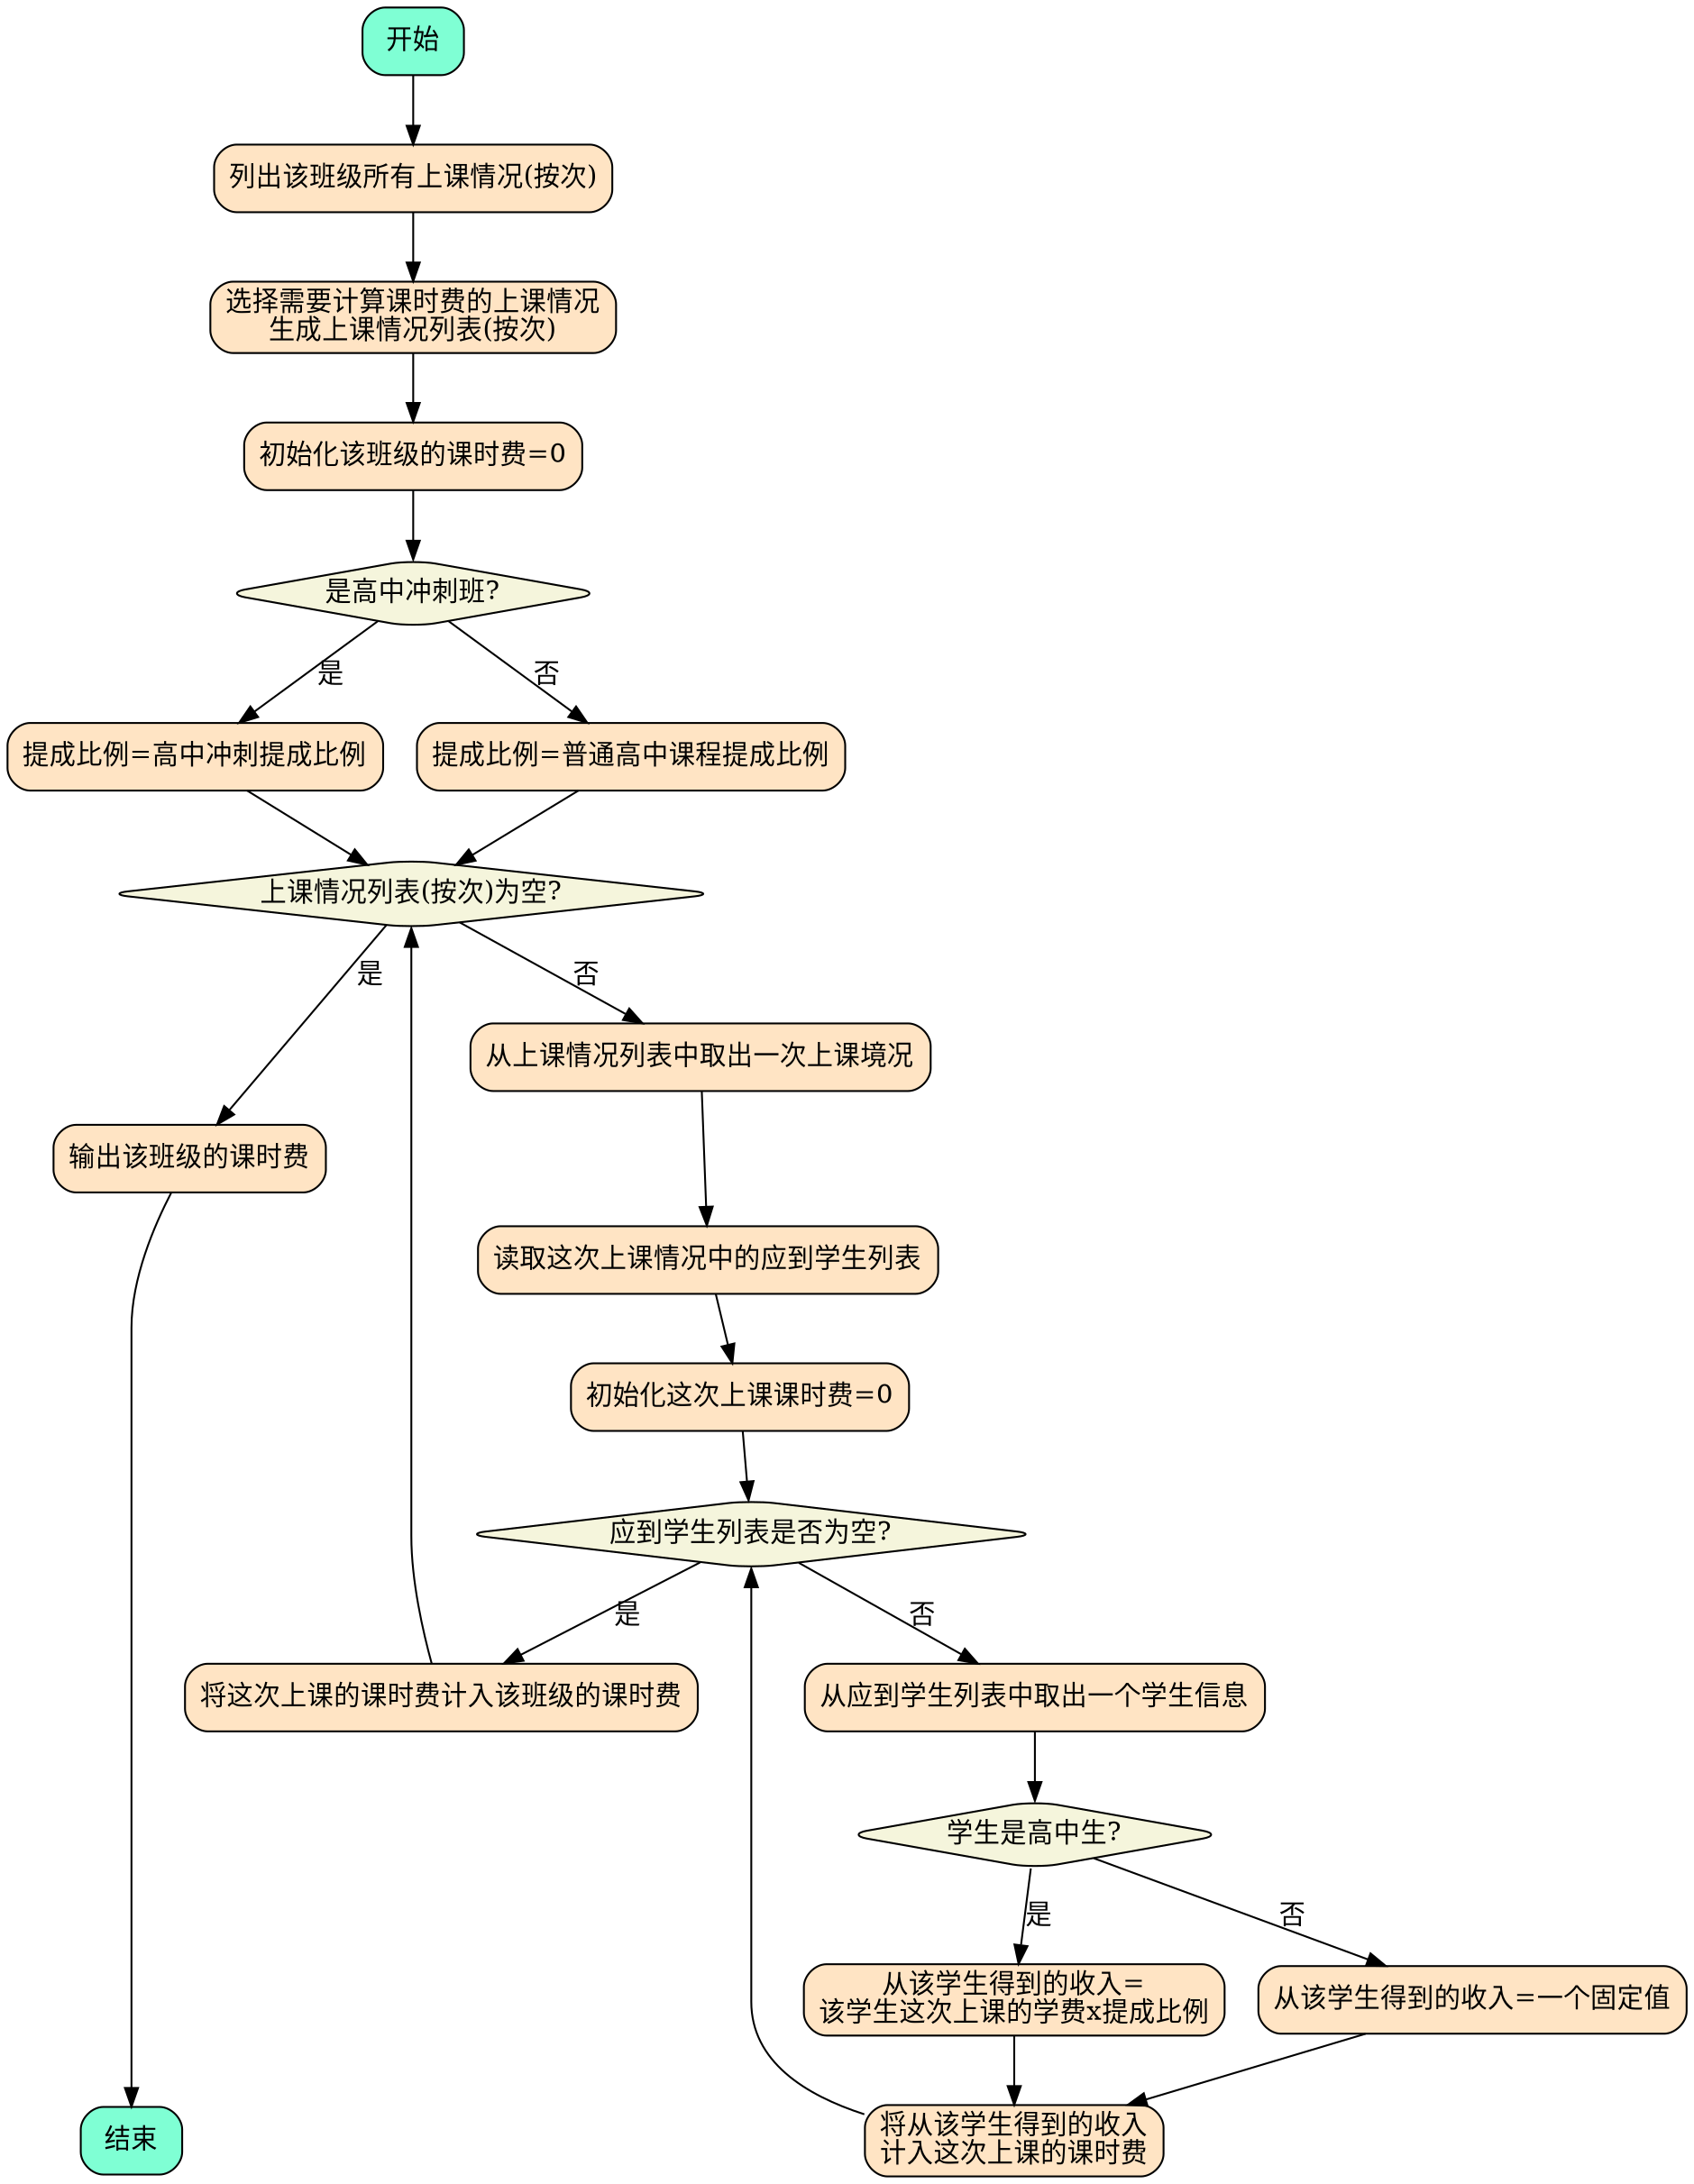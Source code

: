 digraph {
    node [shape="box", style="rounded,filled", fillcolor="aquamarine"]
        start[label="开始"];
        end[label="结束"];

    node [shape="box", style="rounded,filled", fillcolor="bisque"]
        s1[label="列出该班级所有上课情况(按次)"];
        s2[label="选择需要计算课时费的上课情况\n生成上课情况列表(按次)"];
        s3[label="初始化该班级的课时费=0"];
        s_c1_y_1[label="提成比例=高中冲刺提成比例"];
        s_c1_n_1[label="提成比例=普通高中课程提成比例"];
        s_c2_y_1[label="输出该班级的课时费"];
        s_c2_n_1[label="从上课情况列表中取出一次上课境况"];
        s_c2_n_2[label="读取这次上课情况中的应到学生列表"];
        s_c2_n_3[label="初始化这次上课课时费=0"];
        s_c3_y_1[label="将这次上课的课时费计入该班级的课时费"];
        s_c3_n_1[label="从应到学生列表中取出一个学生信息"];
        s_c4_y_1[label="从该学生得到的收入=\n该学生这次上课的学费x提成比例"];
        s_c4_n_1[label="从该学生得到的收入=一个固定值"];
        s_c4_after_1[label="将从该学生得到的收入\n计入这次上课的课时费"];
    
    node [shape="diamond", style="rounded,filled", fillcolor="beige"]
        c1[label="是高中冲刺班?"];
        c2[label="上课情况列表(按次)为空?"];
        c3[label="应到学生列表是否为空?"];
        c4[label="学生是高中生?"];

    start -> s1 -> s2 -> s3 -> c1;
    c1 -> s_c1_y_1[label="是"];
    c1 -> s_c1_n_1[label="否"];
    s_c1_y_1 -> c2;
    s_c1_n_1 -> c2;

    c2 -> s_c2_y_1[label="是"];
    c2 -> s_c2_n_1[label="否"];
    s_c2_y_1 -> end;

    s_c2_n_1 -> s_c2_n_2 -> s_c2_n_3 -> c3;
    c3 -> s_c3_y_1[label="是"];
    c3 -> s_c3_n_1[label="否"];
  
    s_c3_y_1 -> c2;
    s_c3_n_1 -> c4;
    c4 -> s_c4_y_1[label="是"];
    c4 -> s_c4_n_1[label="否"];
    s_c4_y_1 -> s_c4_after_1;
    s_c4_n_1 -> s_c4_after_1;
    s_c4_after_1 -> c3;

    {rank=max end}
}
